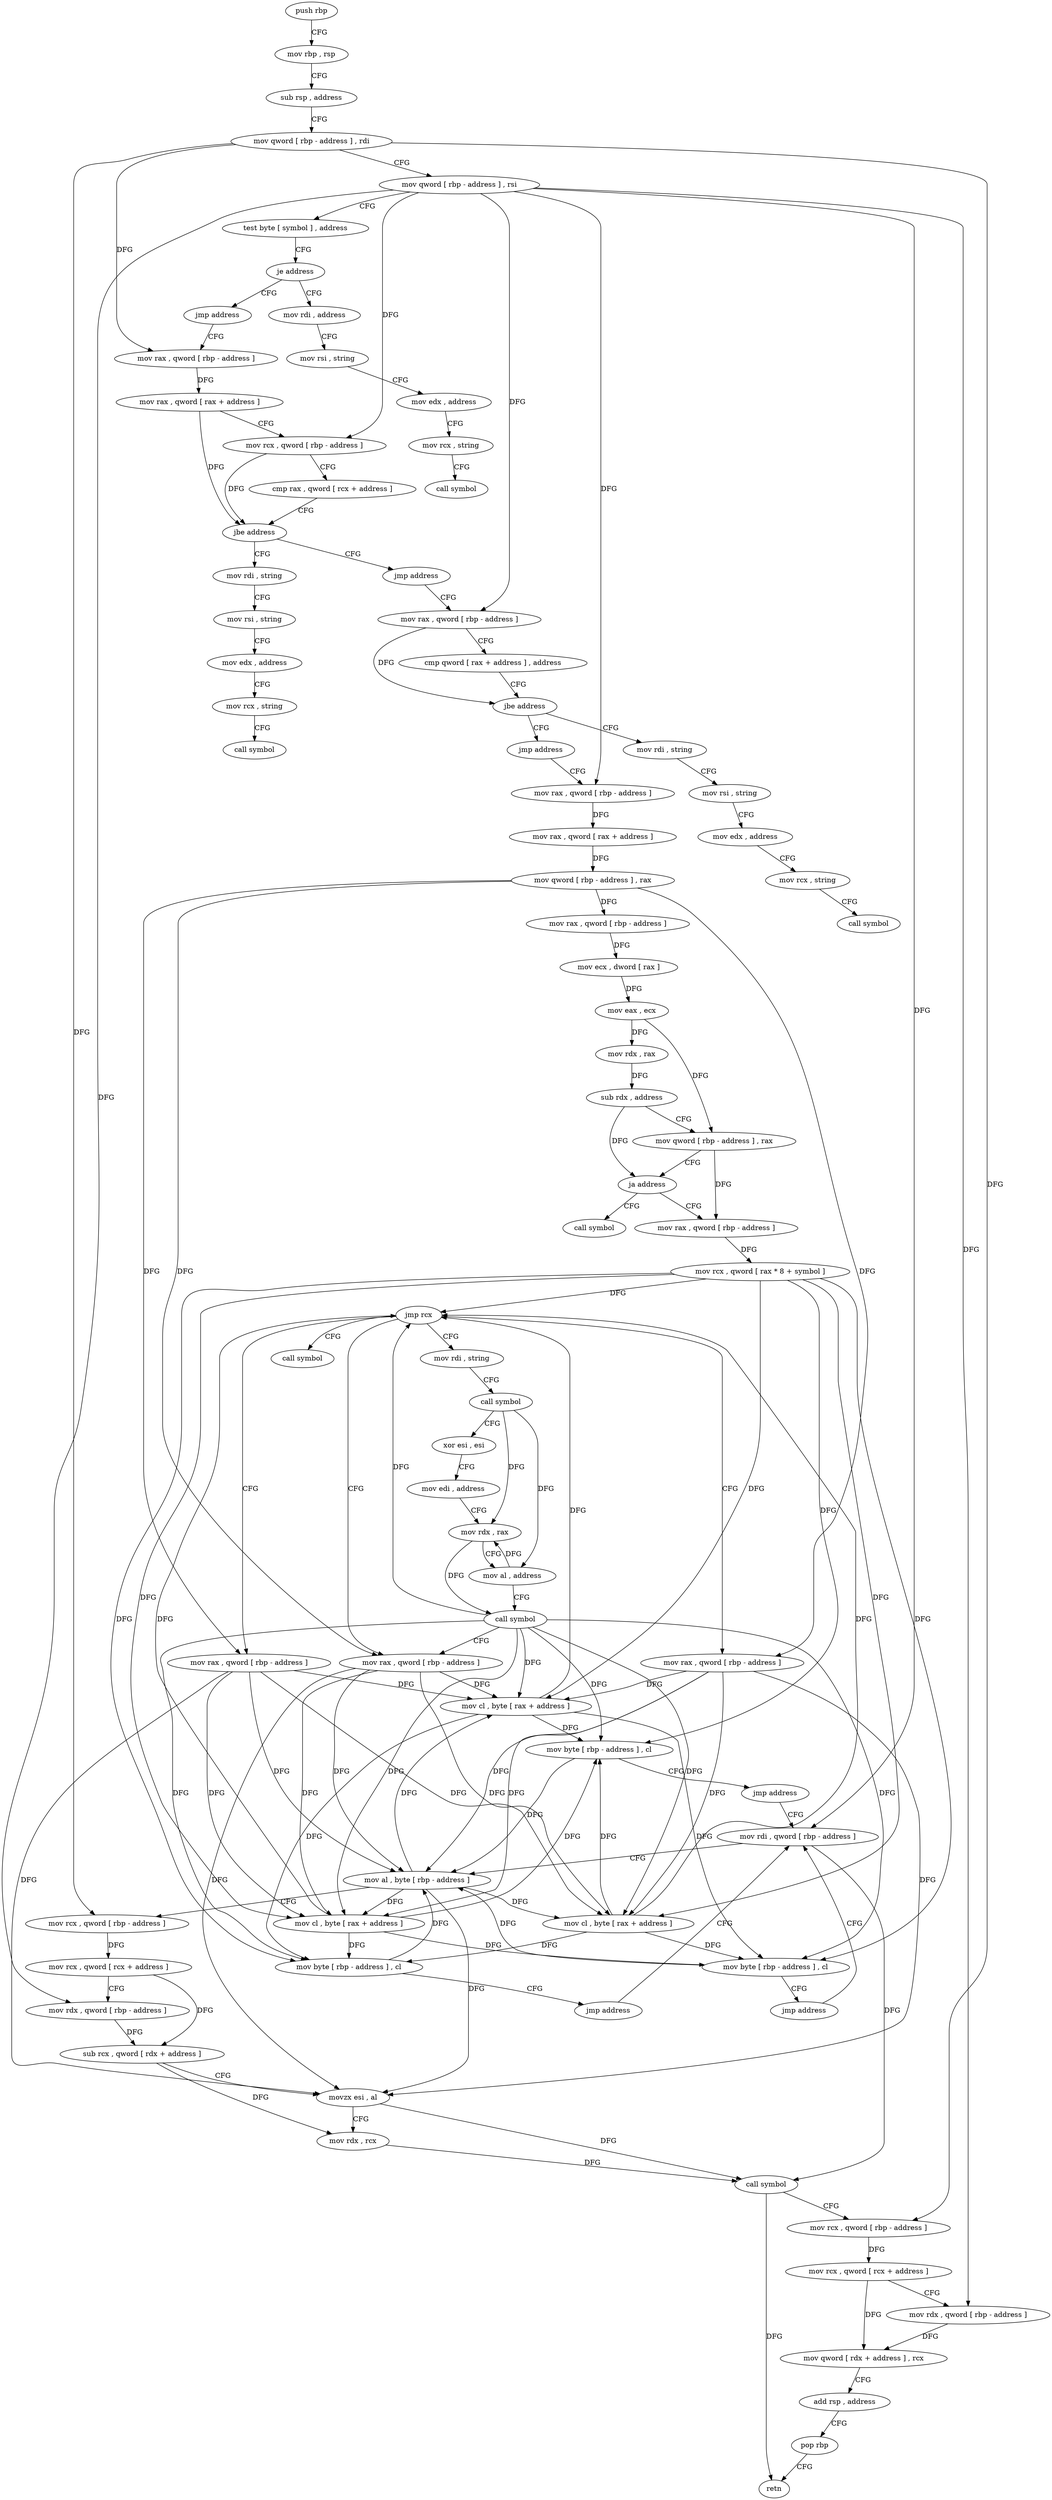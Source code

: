 digraph "func" {
"4213296" [label = "push rbp" ]
"4213297" [label = "mov rbp , rsp" ]
"4213300" [label = "sub rsp , address" ]
"4213304" [label = "mov qword [ rbp - address ] , rdi" ]
"4213308" [label = "mov qword [ rbp - address ] , rsi" ]
"4213312" [label = "test byte [ symbol ] , address" ]
"4213320" [label = "je address" ]
"4213331" [label = "mov rdi , address" ]
"4213326" [label = "jmp address" ]
"4213341" [label = "mov rsi , string" ]
"4213351" [label = "mov edx , address" ]
"4213356" [label = "mov rcx , string" ]
"4213366" [label = "call symbol" ]
"4213371" [label = "mov rax , qword [ rbp - address ]" ]
"4213375" [label = "mov rax , qword [ rax + address ]" ]
"4213379" [label = "mov rcx , qword [ rbp - address ]" ]
"4213383" [label = "cmp rax , qword [ rcx + address ]" ]
"4213387" [label = "jbe address" ]
"4213398" [label = "mov rdi , string" ]
"4213393" [label = "jmp address" ]
"4213408" [label = "mov rsi , string" ]
"4213418" [label = "mov edx , address" ]
"4213423" [label = "mov rcx , string" ]
"4213433" [label = "call symbol" ]
"4213438" [label = "mov rax , qword [ rbp - address ]" ]
"4213442" [label = "cmp qword [ rax + address ] , address" ]
"4213447" [label = "jbe address" ]
"4213458" [label = "mov rdi , string" ]
"4213453" [label = "jmp address" ]
"4213468" [label = "mov rsi , string" ]
"4213478" [label = "mov edx , address" ]
"4213483" [label = "mov rcx , string" ]
"4213493" [label = "call symbol" ]
"4213498" [label = "mov rax , qword [ rbp - address ]" ]
"4213502" [label = "mov rax , qword [ rax + address ]" ]
"4213506" [label = "mov qword [ rbp - address ] , rax" ]
"4213510" [label = "mov rax , qword [ rbp - address ]" ]
"4213514" [label = "mov ecx , dword [ rax ]" ]
"4213516" [label = "mov eax , ecx" ]
"4213518" [label = "mov rdx , rax" ]
"4213521" [label = "sub rdx , address" ]
"4213525" [label = "mov qword [ rbp - address ] , rax" ]
"4213529" [label = "ja address" ]
"4213631" [label = "call symbol" ]
"4213535" [label = "mov rax , qword [ rbp - address ]" ]
"4213539" [label = "mov rcx , qword [ rax * 8 + symbol ]" ]
"4213547" [label = "jmp rcx" ]
"4213549" [label = "mov rax , qword [ rbp - address ]" ]
"4213564" [label = "mov rax , qword [ rbp - address ]" ]
"4213579" [label = "mov rdi , string" ]
"4213611" [label = "mov rax , qword [ rbp - address ]" ]
"4213626" [label = "call symbol" ]
"4213553" [label = "mov cl , byte [ rax + address ]" ]
"4213556" [label = "mov byte [ rbp - address ] , cl" ]
"4213559" [label = "jmp address" ]
"4213636" [label = "mov rdi , qword [ rbp - address ]" ]
"4213568" [label = "mov cl , byte [ rax + address ]" ]
"4213571" [label = "mov byte [ rbp - address ] , cl" ]
"4213574" [label = "jmp address" ]
"4213589" [label = "call symbol" ]
"4213594" [label = "xor esi , esi" ]
"4213596" [label = "mov edi , address" ]
"4213601" [label = "mov rdx , rax" ]
"4213604" [label = "mov al , address" ]
"4213606" [label = "call symbol" ]
"4213615" [label = "mov cl , byte [ rax + address ]" ]
"4213618" [label = "mov byte [ rbp - address ] , cl" ]
"4213621" [label = "jmp address" ]
"4213640" [label = "mov al , byte [ rbp - address ]" ]
"4213643" [label = "mov rcx , qword [ rbp - address ]" ]
"4213647" [label = "mov rcx , qword [ rcx + address ]" ]
"4213651" [label = "mov rdx , qword [ rbp - address ]" ]
"4213655" [label = "sub rcx , qword [ rdx + address ]" ]
"4213659" [label = "movzx esi , al" ]
"4213662" [label = "mov rdx , rcx" ]
"4213665" [label = "call symbol" ]
"4213670" [label = "mov rcx , qword [ rbp - address ]" ]
"4213674" [label = "mov rcx , qword [ rcx + address ]" ]
"4213678" [label = "mov rdx , qword [ rbp - address ]" ]
"4213682" [label = "mov qword [ rdx + address ] , rcx" ]
"4213686" [label = "add rsp , address" ]
"4213690" [label = "pop rbp" ]
"4213691" [label = "retn" ]
"4213296" -> "4213297" [ label = "CFG" ]
"4213297" -> "4213300" [ label = "CFG" ]
"4213300" -> "4213304" [ label = "CFG" ]
"4213304" -> "4213308" [ label = "CFG" ]
"4213304" -> "4213371" [ label = "DFG" ]
"4213304" -> "4213643" [ label = "DFG" ]
"4213304" -> "4213670" [ label = "DFG" ]
"4213308" -> "4213312" [ label = "CFG" ]
"4213308" -> "4213379" [ label = "DFG" ]
"4213308" -> "4213438" [ label = "DFG" ]
"4213308" -> "4213498" [ label = "DFG" ]
"4213308" -> "4213636" [ label = "DFG" ]
"4213308" -> "4213651" [ label = "DFG" ]
"4213308" -> "4213678" [ label = "DFG" ]
"4213312" -> "4213320" [ label = "CFG" ]
"4213320" -> "4213331" [ label = "CFG" ]
"4213320" -> "4213326" [ label = "CFG" ]
"4213331" -> "4213341" [ label = "CFG" ]
"4213326" -> "4213371" [ label = "CFG" ]
"4213341" -> "4213351" [ label = "CFG" ]
"4213351" -> "4213356" [ label = "CFG" ]
"4213356" -> "4213366" [ label = "CFG" ]
"4213371" -> "4213375" [ label = "DFG" ]
"4213375" -> "4213379" [ label = "CFG" ]
"4213375" -> "4213387" [ label = "DFG" ]
"4213379" -> "4213383" [ label = "CFG" ]
"4213379" -> "4213387" [ label = "DFG" ]
"4213383" -> "4213387" [ label = "CFG" ]
"4213387" -> "4213398" [ label = "CFG" ]
"4213387" -> "4213393" [ label = "CFG" ]
"4213398" -> "4213408" [ label = "CFG" ]
"4213393" -> "4213438" [ label = "CFG" ]
"4213408" -> "4213418" [ label = "CFG" ]
"4213418" -> "4213423" [ label = "CFG" ]
"4213423" -> "4213433" [ label = "CFG" ]
"4213438" -> "4213442" [ label = "CFG" ]
"4213438" -> "4213447" [ label = "DFG" ]
"4213442" -> "4213447" [ label = "CFG" ]
"4213447" -> "4213458" [ label = "CFG" ]
"4213447" -> "4213453" [ label = "CFG" ]
"4213458" -> "4213468" [ label = "CFG" ]
"4213453" -> "4213498" [ label = "CFG" ]
"4213468" -> "4213478" [ label = "CFG" ]
"4213478" -> "4213483" [ label = "CFG" ]
"4213483" -> "4213493" [ label = "CFG" ]
"4213498" -> "4213502" [ label = "DFG" ]
"4213502" -> "4213506" [ label = "DFG" ]
"4213506" -> "4213510" [ label = "DFG" ]
"4213506" -> "4213549" [ label = "DFG" ]
"4213506" -> "4213564" [ label = "DFG" ]
"4213506" -> "4213611" [ label = "DFG" ]
"4213510" -> "4213514" [ label = "DFG" ]
"4213514" -> "4213516" [ label = "DFG" ]
"4213516" -> "4213518" [ label = "DFG" ]
"4213516" -> "4213525" [ label = "DFG" ]
"4213518" -> "4213521" [ label = "DFG" ]
"4213521" -> "4213525" [ label = "CFG" ]
"4213521" -> "4213529" [ label = "DFG" ]
"4213525" -> "4213529" [ label = "CFG" ]
"4213525" -> "4213535" [ label = "DFG" ]
"4213529" -> "4213631" [ label = "CFG" ]
"4213529" -> "4213535" [ label = "CFG" ]
"4213535" -> "4213539" [ label = "DFG" ]
"4213539" -> "4213547" [ label = "DFG" ]
"4213539" -> "4213553" [ label = "DFG" ]
"4213539" -> "4213556" [ label = "DFG" ]
"4213539" -> "4213568" [ label = "DFG" ]
"4213539" -> "4213571" [ label = "DFG" ]
"4213539" -> "4213615" [ label = "DFG" ]
"4213539" -> "4213618" [ label = "DFG" ]
"4213547" -> "4213549" [ label = "CFG" ]
"4213547" -> "4213564" [ label = "CFG" ]
"4213547" -> "4213579" [ label = "CFG" ]
"4213547" -> "4213611" [ label = "CFG" ]
"4213547" -> "4213626" [ label = "CFG" ]
"4213549" -> "4213553" [ label = "DFG" ]
"4213549" -> "4213568" [ label = "DFG" ]
"4213549" -> "4213615" [ label = "DFG" ]
"4213549" -> "4213640" [ label = "DFG" ]
"4213549" -> "4213659" [ label = "DFG" ]
"4213564" -> "4213568" [ label = "DFG" ]
"4213564" -> "4213553" [ label = "DFG" ]
"4213564" -> "4213615" [ label = "DFG" ]
"4213564" -> "4213640" [ label = "DFG" ]
"4213564" -> "4213659" [ label = "DFG" ]
"4213579" -> "4213589" [ label = "CFG" ]
"4213611" -> "4213615" [ label = "DFG" ]
"4213611" -> "4213553" [ label = "DFG" ]
"4213611" -> "4213568" [ label = "DFG" ]
"4213611" -> "4213640" [ label = "DFG" ]
"4213611" -> "4213659" [ label = "DFG" ]
"4213553" -> "4213556" [ label = "DFG" ]
"4213553" -> "4213547" [ label = "DFG" ]
"4213553" -> "4213571" [ label = "DFG" ]
"4213553" -> "4213618" [ label = "DFG" ]
"4213556" -> "4213559" [ label = "CFG" ]
"4213556" -> "4213640" [ label = "DFG" ]
"4213559" -> "4213636" [ label = "CFG" ]
"4213636" -> "4213640" [ label = "CFG" ]
"4213636" -> "4213665" [ label = "DFG" ]
"4213568" -> "4213571" [ label = "DFG" ]
"4213568" -> "4213547" [ label = "DFG" ]
"4213568" -> "4213556" [ label = "DFG" ]
"4213568" -> "4213618" [ label = "DFG" ]
"4213571" -> "4213574" [ label = "CFG" ]
"4213571" -> "4213640" [ label = "DFG" ]
"4213574" -> "4213636" [ label = "CFG" ]
"4213589" -> "4213594" [ label = "CFG" ]
"4213589" -> "4213601" [ label = "DFG" ]
"4213589" -> "4213604" [ label = "DFG" ]
"4213594" -> "4213596" [ label = "CFG" ]
"4213596" -> "4213601" [ label = "CFG" ]
"4213601" -> "4213604" [ label = "CFG" ]
"4213601" -> "4213606" [ label = "DFG" ]
"4213604" -> "4213606" [ label = "CFG" ]
"4213604" -> "4213601" [ label = "DFG" ]
"4213606" -> "4213611" [ label = "CFG" ]
"4213606" -> "4213547" [ label = "DFG" ]
"4213606" -> "4213556" [ label = "DFG" ]
"4213606" -> "4213571" [ label = "DFG" ]
"4213606" -> "4213553" [ label = "DFG" ]
"4213606" -> "4213568" [ label = "DFG" ]
"4213606" -> "4213615" [ label = "DFG" ]
"4213606" -> "4213618" [ label = "DFG" ]
"4213615" -> "4213618" [ label = "DFG" ]
"4213615" -> "4213547" [ label = "DFG" ]
"4213615" -> "4213556" [ label = "DFG" ]
"4213615" -> "4213571" [ label = "DFG" ]
"4213618" -> "4213621" [ label = "CFG" ]
"4213618" -> "4213640" [ label = "DFG" ]
"4213621" -> "4213636" [ label = "CFG" ]
"4213640" -> "4213643" [ label = "CFG" ]
"4213640" -> "4213553" [ label = "DFG" ]
"4213640" -> "4213568" [ label = "DFG" ]
"4213640" -> "4213615" [ label = "DFG" ]
"4213640" -> "4213659" [ label = "DFG" ]
"4213643" -> "4213647" [ label = "DFG" ]
"4213647" -> "4213651" [ label = "CFG" ]
"4213647" -> "4213655" [ label = "DFG" ]
"4213651" -> "4213655" [ label = "DFG" ]
"4213655" -> "4213659" [ label = "CFG" ]
"4213655" -> "4213662" [ label = "DFG" ]
"4213659" -> "4213662" [ label = "CFG" ]
"4213659" -> "4213665" [ label = "DFG" ]
"4213662" -> "4213665" [ label = "DFG" ]
"4213665" -> "4213670" [ label = "CFG" ]
"4213665" -> "4213691" [ label = "DFG" ]
"4213670" -> "4213674" [ label = "DFG" ]
"4213674" -> "4213678" [ label = "CFG" ]
"4213674" -> "4213682" [ label = "DFG" ]
"4213678" -> "4213682" [ label = "DFG" ]
"4213682" -> "4213686" [ label = "CFG" ]
"4213686" -> "4213690" [ label = "CFG" ]
"4213690" -> "4213691" [ label = "CFG" ]
}
